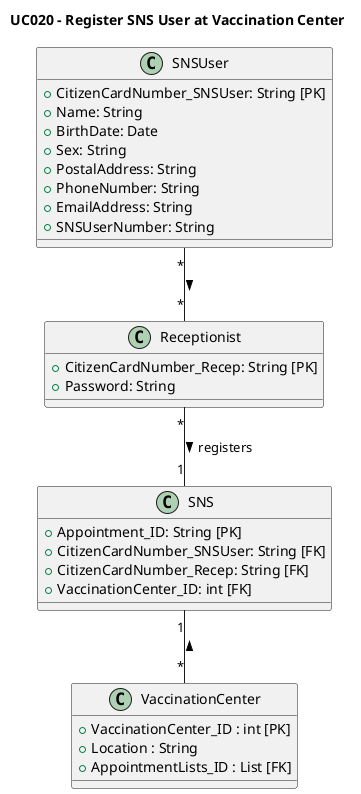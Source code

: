 @startuml
skinparam monochrome false
skinparam shadowing false

title UC020 - Register SNS User at Vaccination Center

class VaccinationCenter {
    + VaccinationCenter_ID : int [PK]
    + Location : String
    + AppointmentLists_ID : List [FK]
}
class Receptionist {
    +CitizenCardNumber_Recep: String [PK]
    +Password: String
}

class SNSUser {
    +CitizenCardNumber_SNSUser: String [PK]
    +Name: String
    +BirthDate: Date
    +Sex: String
    +PostalAddress: String
    +PhoneNumber: String
    +EmailAddress: String
    +SNSUserNumber: String
}
class SNS {
    +Appointment_ID: String [PK]
    +CitizenCardNumber_SNSUser: String [FK]
    +CitizenCardNumber_Recep: String [FK]
    +VaccinationCenter_ID: int [FK]
}

' Relationships
SNSUser "*" -- "*" Receptionist : >
Receptionist "*" -- "1" SNS : registers >
SNS "1" -- "*" VaccinationCenter : <


@enduml
